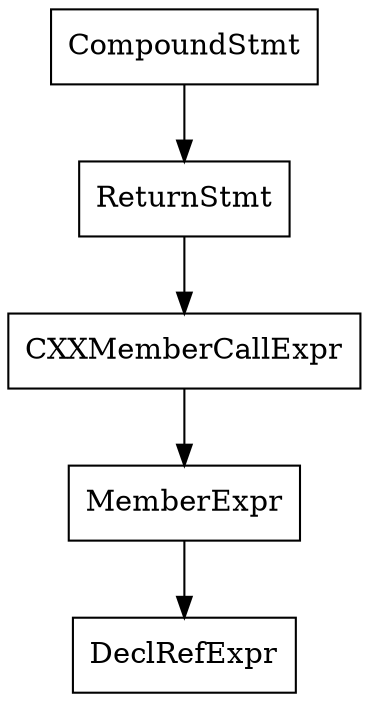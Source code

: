 digraph unnamed {

	Node0x55c236612ed8 [shape=record,label="{CompoundStmt}"];
	Node0x55c236612ed8 -> Node0x55c236612ec8;
	Node0x55c236612ec8 [shape=record,label="{ReturnStmt}"];
	Node0x55c236612ec8 -> Node0x55c236612e78;
	Node0x55c236612e78 [shape=record,label="{CXXMemberCallExpr}"];
	Node0x55c236612e78 -> Node0x55c236612e48;
	Node0x55c236612e48 [shape=record,label="{MemberExpr}"];
	Node0x55c236612e48 -> Node0x55c236612e28;
	Node0x55c236612e28 [shape=record,label="{DeclRefExpr}"];
}
